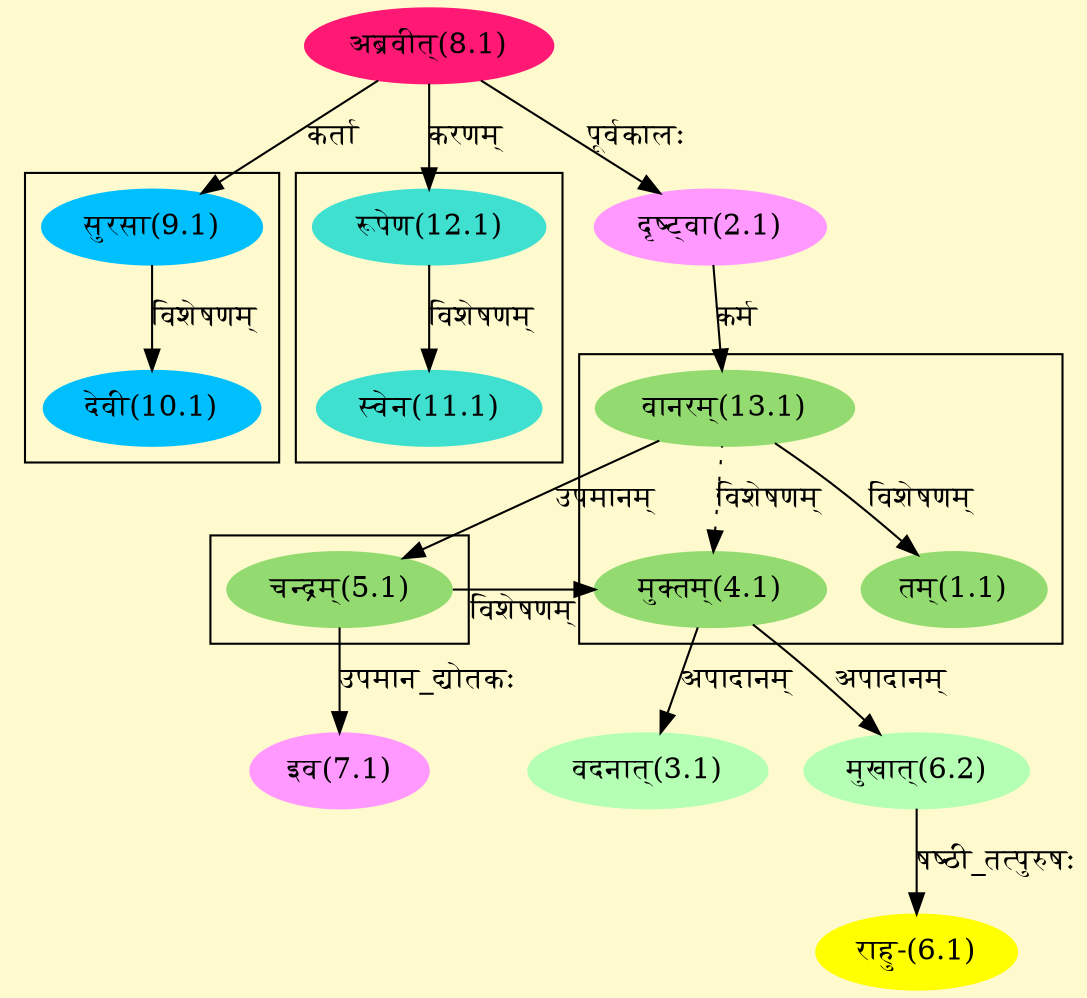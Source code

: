 digraph G{
rankdir=BT;
 compound=true;
 bgcolor="lemonchiffon1";

subgraph cluster_1{
Node1_1 [style=filled, color="#93DB70" label = "तम्(1.1)"]
Node13_1 [style=filled, color="#93DB70" label = "वानरम्(13.1)"]
Node4_1 [style=filled, color="#93DB70" label = "मुक्तम्(4.1)"]

}

subgraph cluster_2{
Node4_1 [style=filled, color="#93DB70" label = "मुक्तम्(4.1)"]
Node5_1 [style=filled, color="#93DB70" label = "चन्द्रम्(5.1)"]

}

subgraph cluster_3{
Node10_1 [style=filled, color="#00BFFF" label = "देवी(10.1)"]
Node9_1 [style=filled, color="#00BFFF" label = "सुरसा(9.1)"]

}

subgraph cluster_4{
Node11_1 [style=filled, color="#40E0D0" label = "स्वेन(11.1)"]
Node12_1 [style=filled, color="#40E0D0" label = "रूपेण(12.1)"]

}
Node2_1 [style=filled, color="#FF99FF" label = "दृष्ट्वा(2.1)"]
Node8_1 [style=filled, color="#FF1975" label = "अब्रवीत्(8.1)"]
Node3_1 [style=filled, color="#B4FFB4" label = "वदनात्(3.1)"]
Node4_1 [style=filled, color="#93DB70" label = "मुक्तम्(4.1)"]
Node5_1 [style=filled, color="#93DB70" label = "चन्द्रम्(5.1)"]
Node13_1 [style=filled, color="#93DB70" label = "वानरम्(13.1)"]
Node6_1 [style=filled, color="#FFFF00" label = "राहु-(6.1)"]
Node6_2 [style=filled, color="#B4FFB4" label = "मुखात्(6.2)"]
Node7_1 [style=filled, color="#FF99FF" label = "इव(7.1)"]
Node [style=filled, color="" label = "()"]
Node9_1 [style=filled, color="#00BFFF" label = "सुरसा(9.1)"]
Node12_1 [style=filled, color="#40E0D0" label = "रूपेण(12.1)"]
/* Start of Relations section */

Node1_1 -> Node13_1 [  label="विशेषणम्"  dir="back" ]
Node2_1 -> Node8_1 [  label="पूर्वकालः"  dir="back" ]
Node3_1 -> Node4_1 [  label="अपादानम्"  dir="back" ]
Node4_1 -> Node5_1 [  label="विशेषणम्"  dir="back" ]
Node4_1 -> Node13_1 [ style=dotted label="विशेषणम्"  dir="back" ]
Node5_1 -> Node13_1 [  label="उपमानम्"  dir="back" ]
Node6_1 -> Node6_2 [  label="षष्ठी_तत्पुरुषः"  dir="back" ]
Node6_2 -> Node4_1 [  label="अपादानम्"  dir="back" ]
Node7_1 -> Node5_1 [  label="उपमान_द्योतकः"  dir="back" ]
Node9_1 -> Node8_1 [  label="कर्ता"  dir="back" ]
Node10_1 -> Node9_1 [  label="विशेषणम्"  dir="back" ]
Node11_1 -> Node12_1 [  label="विशेषणम्"  dir="back" ]
Node12_1 -> Node8_1 [  label="करणम्"  dir="back" ]
Node13_1 -> Node2_1 [  label="कर्म"  dir="back" ]
}
